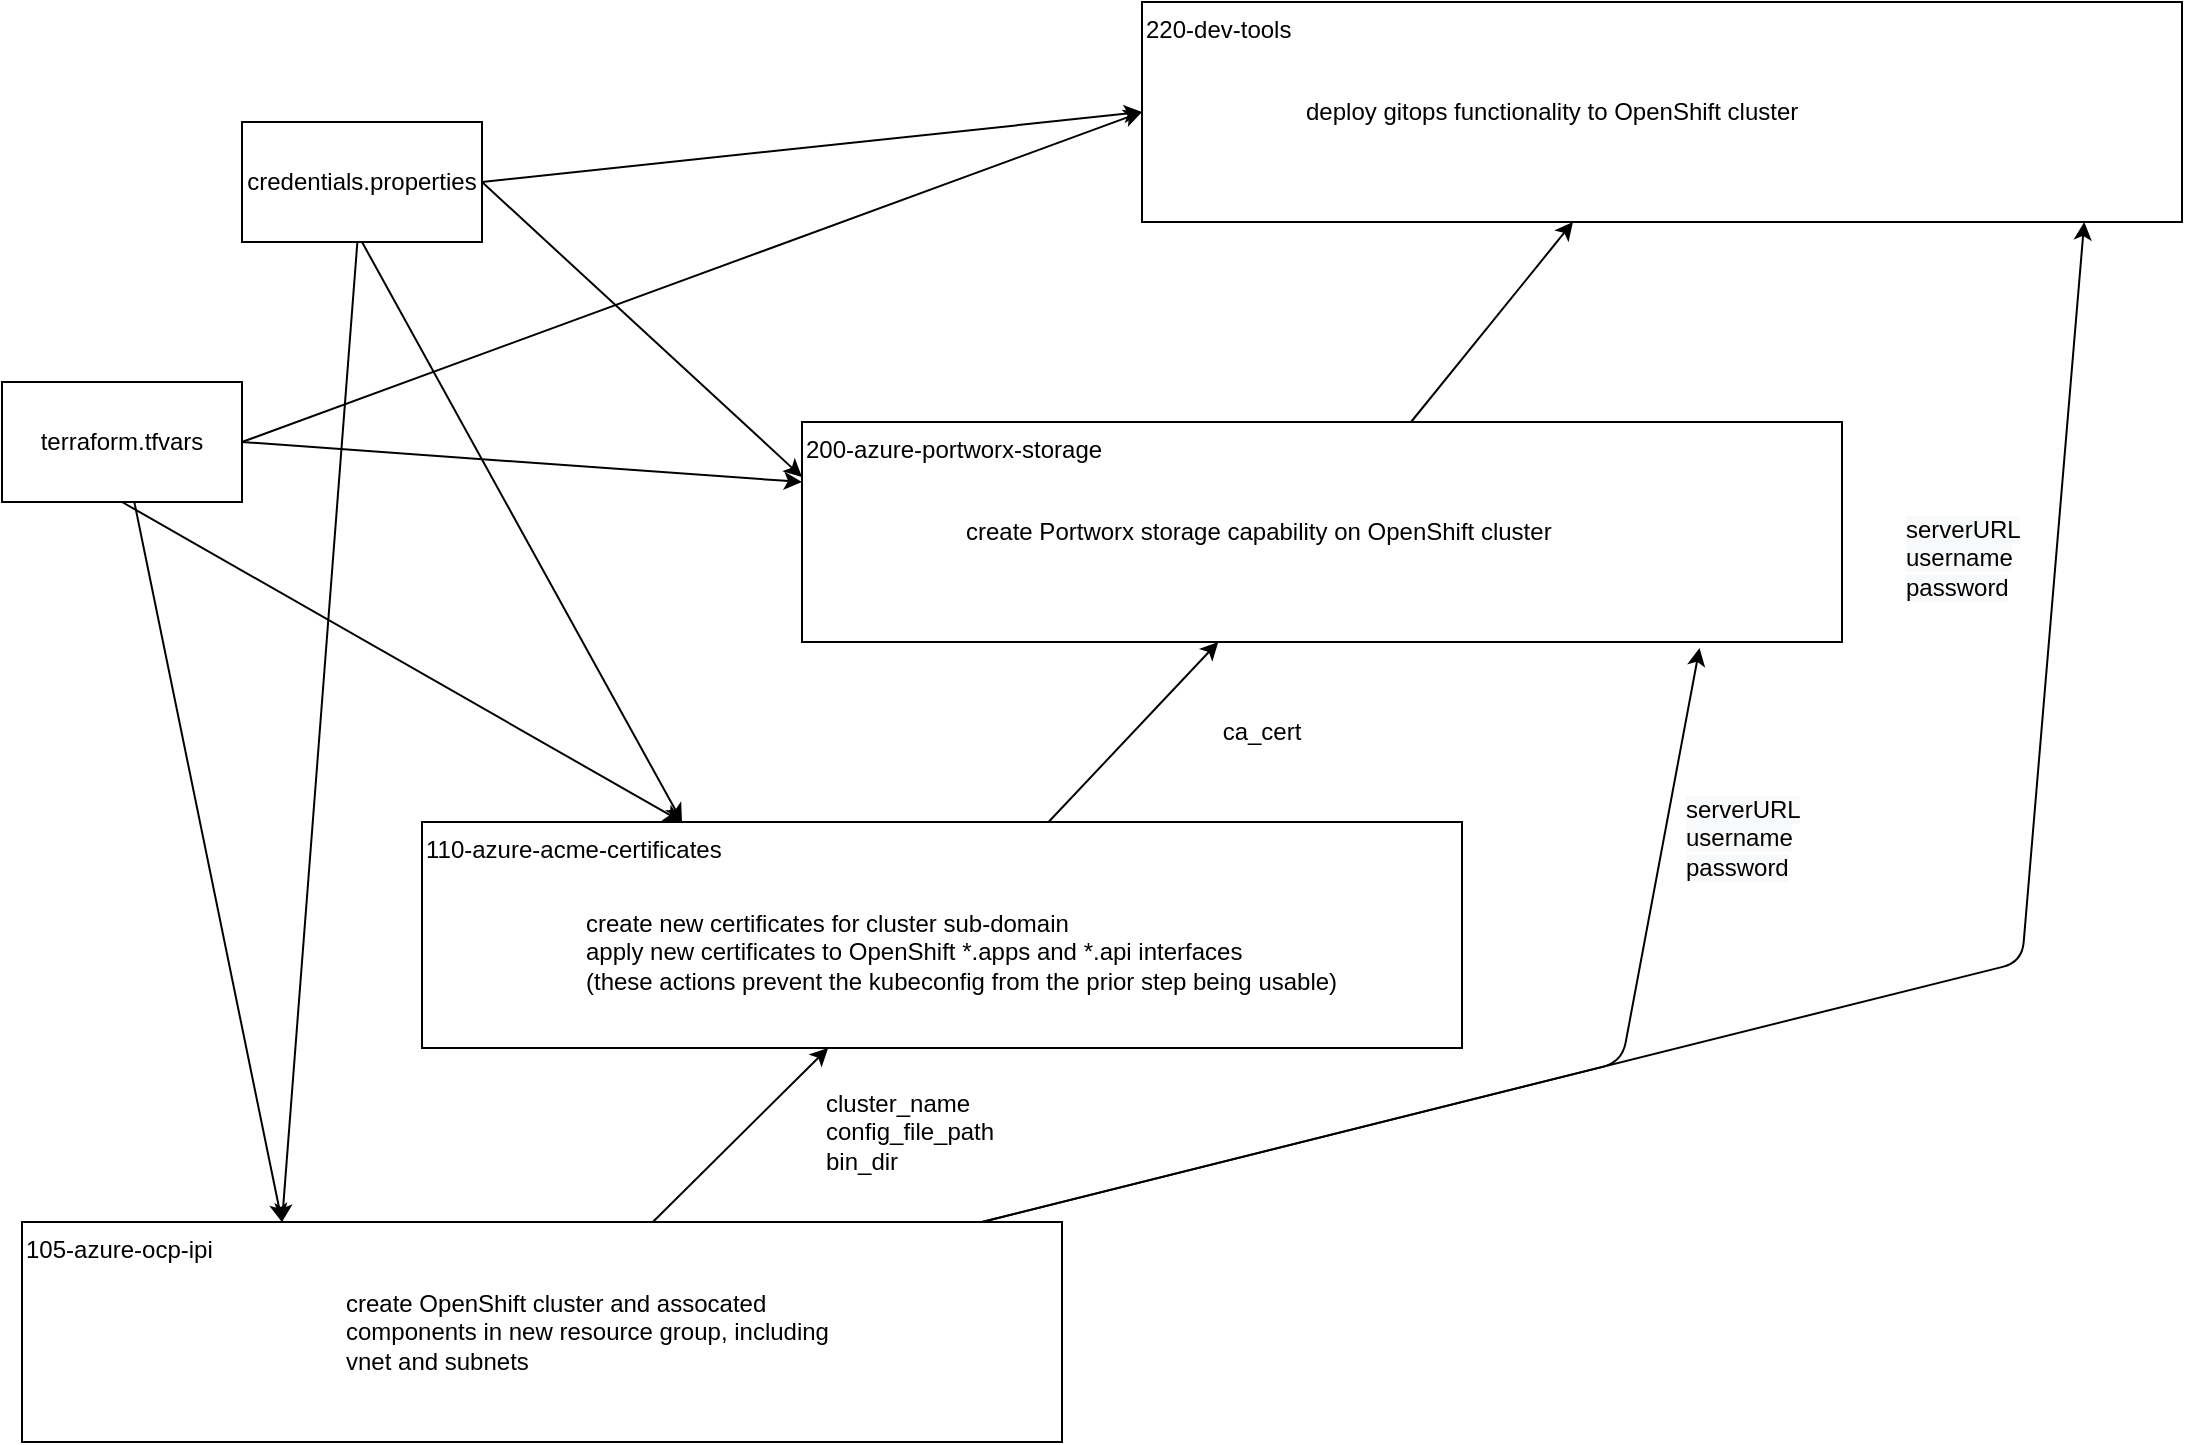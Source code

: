 <mxfile>
    <diagram id="fCZR_ed-7Fy7Wy2zUNL4" name="QS-BOM-All">
        <mxGraphModel dx="1738" dy="1167" grid="1" gridSize="10" guides="1" tooltips="1" connect="1" arrows="1" fold="1" page="1" pageScale="1" pageWidth="1169" pageHeight="827" math="0" shadow="0">
            <root>
                <mxCell id="0"/>
                <mxCell id="1" parent="0"/>
                <mxCell id="3" value="105-azure-ocp-ipi" style="rounded=0;whiteSpace=wrap;html=1;align=left;verticalAlign=top;" parent="1" vertex="1">
                    <mxGeometry x="50" y="690" width="520" height="110" as="geometry"/>
                </mxCell>
                <mxCell id="4" value="110-azure-acme-certificates" style="rounded=0;whiteSpace=wrap;html=1;align=left;verticalAlign=top;" parent="1" vertex="1">
                    <mxGeometry x="250" y="490" width="520" height="113" as="geometry"/>
                </mxCell>
                <mxCell id="5" value="200-azure-portworx-storage" style="rounded=0;whiteSpace=wrap;html=1;align=left;verticalAlign=top;" parent="1" vertex="1">
                    <mxGeometry x="440" y="290" width="520" height="110" as="geometry"/>
                </mxCell>
                <mxCell id="10" value="220-dev-tools" style="rounded=0;whiteSpace=wrap;html=1;align=left;verticalAlign=top;" parent="1" vertex="1">
                    <mxGeometry x="610" y="80" width="520" height="110" as="geometry"/>
                </mxCell>
                <mxCell id="11" value="" style="endArrow=classic;html=1;" parent="1" source="3" target="4" edge="1">
                    <mxGeometry width="50" height="50" relative="1" as="geometry">
                        <mxPoint x="560" y="450" as="sourcePoint"/>
                        <mxPoint x="610" y="400" as="targetPoint"/>
                    </mxGeometry>
                </mxCell>
                <mxCell id="12" value="" style="endArrow=classic;html=1;" parent="1" source="4" target="5" edge="1">
                    <mxGeometry width="50" height="50" relative="1" as="geometry">
                        <mxPoint x="640" y="700" as="sourcePoint"/>
                        <mxPoint x="640" y="605" as="targetPoint"/>
                    </mxGeometry>
                </mxCell>
                <mxCell id="13" value="" style="endArrow=classic;html=1;" parent="1" source="5" target="10" edge="1">
                    <mxGeometry width="50" height="50" relative="1" as="geometry">
                        <mxPoint x="640" y="492" as="sourcePoint"/>
                        <mxPoint x="640" y="397" as="targetPoint"/>
                    </mxGeometry>
                </mxCell>
                <mxCell id="H8zZZvVryHkCsWRcSaYT-15" value="ca_cert" style="text;html=1;strokeColor=none;fillColor=none;align=center;verticalAlign=middle;whiteSpace=wrap;rounded=0;" parent="1" vertex="1">
                    <mxGeometry x="640" y="430" width="60" height="30" as="geometry"/>
                </mxCell>
                <mxCell id="H8zZZvVryHkCsWRcSaYT-17" value="cluster_name&lt;br&gt;config_file_path&lt;br&gt;bin_dir" style="text;html=1;strokeColor=none;fillColor=none;align=left;verticalAlign=middle;whiteSpace=wrap;rounded=0;" parent="1" vertex="1">
                    <mxGeometry x="450" y="630" width="60" height="30" as="geometry"/>
                </mxCell>
                <mxCell id="H8zZZvVryHkCsWRcSaYT-22" value="" style="endArrow=classic;html=1;entryX=0.863;entryY=1.027;entryDx=0;entryDy=0;entryPerimeter=0;" parent="1" source="3" target="5" edge="1">
                    <mxGeometry width="50" height="50" relative="1" as="geometry">
                        <mxPoint x="560" y="420" as="sourcePoint"/>
                        <mxPoint x="610" y="370" as="targetPoint"/>
                        <Array as="points">
                            <mxPoint x="850" y="610"/>
                        </Array>
                    </mxGeometry>
                </mxCell>
                <mxCell id="H8zZZvVryHkCsWRcSaYT-23" value="&lt;span style=&quot;color: rgb(0 , 0 , 0) ; font-family: &amp;#34;helvetica&amp;#34; ; font-size: 12px ; font-style: normal ; font-weight: 400 ; letter-spacing: normal ; text-align: center ; text-indent: 0px ; text-transform: none ; word-spacing: 0px ; background-color: rgb(248 , 249 , 250) ; display: inline ; float: none&quot;&gt;serverURL&lt;/span&gt;&lt;br style=&quot;color: rgb(0 , 0 , 0) ; font-family: &amp;#34;helvetica&amp;#34; ; font-size: 12px ; font-style: normal ; font-weight: 400 ; letter-spacing: normal ; text-align: center ; text-indent: 0px ; text-transform: none ; word-spacing: 0px ; background-color: rgb(248 , 249 , 250)&quot;&gt;&lt;span style=&quot;color: rgb(0 , 0 , 0) ; font-family: &amp;#34;helvetica&amp;#34; ; font-size: 12px ; font-style: normal ; font-weight: 400 ; letter-spacing: normal ; text-align: center ; text-indent: 0px ; text-transform: none ; word-spacing: 0px ; background-color: rgb(248 , 249 , 250) ; display: inline ; float: none&quot;&gt;username&lt;/span&gt;&lt;br style=&quot;color: rgb(0 , 0 , 0) ; font-family: &amp;#34;helvetica&amp;#34; ; font-size: 12px ; font-style: normal ; font-weight: 400 ; letter-spacing: normal ; text-align: center ; text-indent: 0px ; text-transform: none ; word-spacing: 0px ; background-color: rgb(248 , 249 , 250)&quot;&gt;&lt;span style=&quot;color: rgb(0 , 0 , 0) ; font-family: &amp;#34;helvetica&amp;#34; ; font-size: 12px ; font-style: normal ; font-weight: 400 ; letter-spacing: normal ; text-align: center ; text-indent: 0px ; text-transform: none ; word-spacing: 0px ; background-color: rgb(248 , 249 , 250) ; display: inline ; float: none&quot;&gt;password&lt;/span&gt;" style="text;whiteSpace=wrap;html=1;" parent="1" vertex="1">
                    <mxGeometry x="880" y="470" width="80" height="70" as="geometry"/>
                </mxCell>
                <mxCell id="49OSBvR_siEskDtd69Qd-15" value="create OpenShift cluster and assocated components in new resource group, including vnet and subnets" style="text;html=1;strokeColor=none;fillColor=none;align=left;verticalAlign=middle;whiteSpace=wrap;rounded=0;" parent="1" vertex="1">
                    <mxGeometry x="210" y="730" width="260" height="30" as="geometry"/>
                </mxCell>
                <mxCell id="49OSBvR_siEskDtd69Qd-16" value="create new certificates for cluster sub-domain&lt;br&gt;apply new certificates to OpenShift *.apps and *.api interfaces&lt;br&gt;(these actions prevent the kubeconfig from the prior step being usable)" style="text;html=1;strokeColor=none;fillColor=none;align=left;verticalAlign=middle;whiteSpace=wrap;rounded=0;" parent="1" vertex="1">
                    <mxGeometry x="330" y="540" width="390" height="30" as="geometry"/>
                </mxCell>
                <mxCell id="49OSBvR_siEskDtd69Qd-17" value="create Portworx storage capability on OpenShift cluster" style="text;html=1;strokeColor=none;fillColor=none;align=left;verticalAlign=middle;whiteSpace=wrap;rounded=0;" parent="1" vertex="1">
                    <mxGeometry x="520" y="330" width="390" height="30" as="geometry"/>
                </mxCell>
                <mxCell id="49OSBvR_siEskDtd69Qd-18" value="deploy gitops functionality to OpenShift cluster" style="text;html=1;strokeColor=none;fillColor=none;align=left;verticalAlign=middle;whiteSpace=wrap;rounded=0;" parent="1" vertex="1">
                    <mxGeometry x="690" y="120" width="390" height="30" as="geometry"/>
                </mxCell>
                <mxCell id="49OSBvR_siEskDtd69Qd-24" style="edgeStyle=none;html=1;entryX=0.25;entryY=0;entryDx=0;entryDy=0;" parent="1" source="49OSBvR_siEskDtd69Qd-19" target="3" edge="1">
                    <mxGeometry relative="1" as="geometry"/>
                </mxCell>
                <mxCell id="49OSBvR_siEskDtd69Qd-34" style="edgeStyle=none;html=1;exitX=1;exitY=0.5;exitDx=0;exitDy=0;" parent="1" source="49OSBvR_siEskDtd69Qd-19" edge="1">
                    <mxGeometry relative="1" as="geometry">
                        <mxPoint x="440" y="320" as="targetPoint"/>
                    </mxGeometry>
                </mxCell>
                <mxCell id="49OSBvR_siEskDtd69Qd-36" style="edgeStyle=none;html=1;exitX=1;exitY=0.5;exitDx=0;exitDy=0;entryX=0;entryY=0.5;entryDx=0;entryDy=0;" parent="1" source="49OSBvR_siEskDtd69Qd-19" target="10" edge="1">
                    <mxGeometry relative="1" as="geometry">
                        <mxPoint x="610" y="140" as="targetPoint"/>
                    </mxGeometry>
                </mxCell>
                <mxCell id="49OSBvR_siEskDtd69Qd-19" value="terraform.tfvars" style="rounded=0;whiteSpace=wrap;html=1;" parent="1" vertex="1">
                    <mxGeometry x="40" y="270" width="120" height="60" as="geometry"/>
                </mxCell>
                <mxCell id="49OSBvR_siEskDtd69Qd-32" style="edgeStyle=none;html=1;exitX=0.5;exitY=1;exitDx=0;exitDy=0;entryX=0.25;entryY=0;entryDx=0;entryDy=0;" parent="1" source="49OSBvR_siEskDtd69Qd-20" target="4" edge="1">
                    <mxGeometry relative="1" as="geometry"/>
                </mxCell>
                <mxCell id="49OSBvR_siEskDtd69Qd-33" style="edgeStyle=none;html=1;exitX=1;exitY=0.5;exitDx=0;exitDy=0;entryX=0;entryY=0.25;entryDx=0;entryDy=0;" parent="1" source="49OSBvR_siEskDtd69Qd-20" target="5" edge="1">
                    <mxGeometry relative="1" as="geometry"/>
                </mxCell>
                <mxCell id="49OSBvR_siEskDtd69Qd-35" style="edgeStyle=none;html=1;exitX=1;exitY=0.5;exitDx=0;exitDy=0;entryX=0;entryY=0.5;entryDx=0;entryDy=0;" parent="1" source="49OSBvR_siEskDtd69Qd-20" target="10" edge="1">
                    <mxGeometry relative="1" as="geometry"/>
                </mxCell>
                <mxCell id="49OSBvR_siEskDtd69Qd-20" value="credentials.properties" style="rounded=0;whiteSpace=wrap;html=1;" parent="1" vertex="1">
                    <mxGeometry x="160" y="140" width="120" height="60" as="geometry"/>
                </mxCell>
                <mxCell id="49OSBvR_siEskDtd69Qd-21" value="" style="endArrow=classic;html=1;entryX=0.25;entryY=0;entryDx=0;entryDy=0;" parent="1" source="49OSBvR_siEskDtd69Qd-20" target="3" edge="1">
                    <mxGeometry width="50" height="50" relative="1" as="geometry">
                        <mxPoint x="690" y="733.488" as="sourcePoint"/>
                        <mxPoint x="580" y="739.884" as="targetPoint"/>
                    </mxGeometry>
                </mxCell>
                <mxCell id="49OSBvR_siEskDtd69Qd-31" style="edgeStyle=none;html=1;entryX=0.25;entryY=0;entryDx=0;entryDy=0;exitX=0.5;exitY=1;exitDx=0;exitDy=0;" parent="1" source="49OSBvR_siEskDtd69Qd-19" target="4" edge="1">
                    <mxGeometry relative="1" as="geometry">
                        <mxPoint x="110.234" y="340" as="sourcePoint"/>
                        <mxPoint x="113.04" y="699.01" as="targetPoint"/>
                    </mxGeometry>
                </mxCell>
                <mxCell id="VtcZhtB1UzBMHeWn7FwZ-13" value="" style="endArrow=classic;html=1;entryX=0.906;entryY=1;entryDx=0;entryDy=0;entryPerimeter=0;" parent="1" target="10" edge="1">
                    <mxGeometry width="50" height="50" relative="1" as="geometry">
                        <mxPoint x="530" y="690" as="sourcePoint"/>
                        <mxPoint x="898.76" y="412.97" as="targetPoint"/>
                        <Array as="points">
                            <mxPoint x="1050" y="560"/>
                        </Array>
                    </mxGeometry>
                </mxCell>
                <mxCell id="VtcZhtB1UzBMHeWn7FwZ-14" value="&lt;span style=&quot;color: rgb(0 , 0 , 0) ; font-family: &amp;#34;helvetica&amp;#34; ; font-size: 12px ; font-style: normal ; font-weight: 400 ; letter-spacing: normal ; text-align: center ; text-indent: 0px ; text-transform: none ; word-spacing: 0px ; background-color: rgb(248 , 249 , 250) ; display: inline ; float: none&quot;&gt;serverURL&lt;/span&gt;&lt;br style=&quot;color: rgb(0 , 0 , 0) ; font-family: &amp;#34;helvetica&amp;#34; ; font-size: 12px ; font-style: normal ; font-weight: 400 ; letter-spacing: normal ; text-align: center ; text-indent: 0px ; text-transform: none ; word-spacing: 0px ; background-color: rgb(248 , 249 , 250)&quot;&gt;&lt;span style=&quot;color: rgb(0 , 0 , 0) ; font-family: &amp;#34;helvetica&amp;#34; ; font-size: 12px ; font-style: normal ; font-weight: 400 ; letter-spacing: normal ; text-align: center ; text-indent: 0px ; text-transform: none ; word-spacing: 0px ; background-color: rgb(248 , 249 , 250) ; display: inline ; float: none&quot;&gt;username&lt;/span&gt;&lt;br style=&quot;color: rgb(0 , 0 , 0) ; font-family: &amp;#34;helvetica&amp;#34; ; font-size: 12px ; font-style: normal ; font-weight: 400 ; letter-spacing: normal ; text-align: center ; text-indent: 0px ; text-transform: none ; word-spacing: 0px ; background-color: rgb(248 , 249 , 250)&quot;&gt;&lt;span style=&quot;color: rgb(0 , 0 , 0) ; font-family: &amp;#34;helvetica&amp;#34; ; font-size: 12px ; font-style: normal ; font-weight: 400 ; letter-spacing: normal ; text-align: center ; text-indent: 0px ; text-transform: none ; word-spacing: 0px ; background-color: rgb(248 , 249 , 250) ; display: inline ; float: none&quot;&gt;password&lt;/span&gt;" style="text;whiteSpace=wrap;html=1;" parent="1" vertex="1">
                    <mxGeometry x="990" y="330" width="80" height="70" as="geometry"/>
                </mxCell>
            </root>
        </mxGraphModel>
    </diagram>
    <diagram id="MpxuebTfN836R4zd65pQ" name="105-Azure-OCP-IPI">
        <mxGraphModel dx="1738" dy="1167" grid="1" gridSize="10" guides="1" tooltips="1" connect="1" arrows="1" fold="1" page="1" pageScale="1" pageWidth="1169" pageHeight="827" math="0" shadow="0">
            <root>
                <mxCell id="xfaJxoPt58XrDrQnIo-e-0"/>
                <mxCell id="xfaJxoPt58XrDrQnIo-e-1" parent="xfaJxoPt58XrDrQnIo-e-0"/>
                <mxCell id="p6IxjOn49F7TUGeer4ys-0" value="BOM: 105-azure-ocp-ipi" style="rounded=0;whiteSpace=wrap;html=1;fontSize=12;verticalAlign=top;fontStyle=1" vertex="1" parent="xfaJxoPt58XrDrQnIo-e-1">
                    <mxGeometry x="300" y="210" width="460" height="310" as="geometry"/>
                </mxCell>
                <mxCell id="xfaJxoPt58XrDrQnIo-e-2" value="module: terraform-azure-ocp-ipi" style="rounded=0;whiteSpace=wrap;html=1;fontSize=12;verticalAlign=top;fontStyle=1" vertex="1" parent="xfaJxoPt58XrDrQnIo-e-1">
                    <mxGeometry x="330" y="260" width="400" height="210" as="geometry"/>
                </mxCell>
                <mxCell id="xfaJxoPt58XrDrQnIo-e-3" value="module: terraform-util-clis" style="rounded=0;whiteSpace=wrap;html=1;fontSize=12;fontStyle=1;verticalAlign=top;" vertex="1" parent="xfaJxoPt58XrDrQnIo-e-1">
                    <mxGeometry x="360" y="360" width="360" height="90" as="geometry"/>
                </mxCell>
                <mxCell id="xfaJxoPt58XrDrQnIo-e-4" value="Create base vnet and OpenShift IPI cluster on Azure" style="text;html=1;strokeColor=none;fillColor=none;align=center;verticalAlign=middle;whiteSpace=wrap;rounded=0;fontSize=12;" vertex="1" parent="xfaJxoPt58XrDrQnIo-e-1">
                    <mxGeometry x="445" y="300" width="170" height="30" as="geometry"/>
                </mxCell>
                <mxCell id="xfaJxoPt58XrDrQnIo-e-5" value="&lt;h1&gt;Inputs&lt;/h1&gt;&lt;div&gt;- base_domain_name&lt;/div&gt;&lt;div&gt;- cluster_name&lt;/div&gt;&lt;div&gt;- azure credentials&lt;/div&gt;&lt;div&gt;- optional cluster config details&lt;/div&gt;" style="text;html=1;strokeColor=none;fillColor=none;spacing=5;spacingTop=-20;whiteSpace=wrap;overflow=hidden;rounded=0;fontSize=12;" vertex="1" parent="xfaJxoPt58XrDrQnIo-e-1">
                    <mxGeometry x="60" y="305" width="190" height="120" as="geometry"/>
                </mxCell>
                <mxCell id="xfaJxoPt58XrDrQnIo-e-6" value="&lt;h1&gt;Outputs&lt;/h1&gt;&lt;div&gt;- cluster configuration&lt;/div&gt;&lt;div&gt;- cluster credentials&lt;/div&gt;&lt;div&gt;- bin directory&lt;/div&gt;" style="text;html=1;strokeColor=none;fillColor=none;spacing=5;spacingTop=-20;whiteSpace=wrap;overflow=hidden;rounded=0;fontSize=12;" vertex="1" parent="xfaJxoPt58XrDrQnIo-e-1">
                    <mxGeometry x="819" y="305" width="190" height="120" as="geometry"/>
                </mxCell>
                <mxCell id="xfaJxoPt58XrDrQnIo-e-7" value="" style="endArrow=classic;html=1;fontSize=12;exitX=1;exitY=0.5;exitDx=0;exitDy=0;entryX=0;entryY=0.5;entryDx=0;entryDy=0;" edge="1" parent="xfaJxoPt58XrDrQnIo-e-1" source="xfaJxoPt58XrDrQnIo-e-5" target="p6IxjOn49F7TUGeer4ys-0">
                    <mxGeometry width="50" height="50" relative="1" as="geometry">
                        <mxPoint x="560" y="580" as="sourcePoint"/>
                        <mxPoint x="280" y="365" as="targetPoint"/>
                    </mxGeometry>
                </mxCell>
                <mxCell id="xfaJxoPt58XrDrQnIo-e-8" value="" style="endArrow=classic;html=1;fontSize=12;exitX=1;exitY=0.5;exitDx=0;exitDy=0;" edge="1" parent="xfaJxoPt58XrDrQnIo-e-1" source="p6IxjOn49F7TUGeer4ys-0" target="xfaJxoPt58XrDrQnIo-e-6">
                    <mxGeometry width="50" height="50" relative="1" as="geometry">
                        <mxPoint x="770" y="365" as="sourcePoint"/>
                        <mxPoint x="340" y="350" as="targetPoint"/>
                    </mxGeometry>
                </mxCell>
                <mxCell id="xfaJxoPt58XrDrQnIo-e-10" value="Download required CLI tools" style="text;html=1;strokeColor=none;fillColor=none;align=center;verticalAlign=middle;whiteSpace=wrap;rounded=0;fontSize=12;" vertex="1" parent="xfaJxoPt58XrDrQnIo-e-1">
                    <mxGeometry x="455" y="400" width="170" height="30" as="geometry"/>
                </mxCell>
            </root>
        </mxGraphModel>
    </diagram>
    <diagram name="110-Acme-Certs" id="bOuym1EcFnT_imfPOmMX">
        <mxGraphModel dx="1738" dy="1167" grid="1" gridSize="10" guides="1" tooltips="1" connect="1" arrows="1" fold="1" page="1" pageScale="1" pageWidth="1169" pageHeight="827" math="0" shadow="0">
            <root>
                <mxCell id="vfCqeDIEIs_EoQPXTqG--0"/>
                <mxCell id="vfCqeDIEIs_EoQPXTqG--1" parent="vfCqeDIEIs_EoQPXTqG--0"/>
                <mxCell id="ZjRucfQ3u2SSeJqVY0Vw-0" value="BOM: 105-azure-ocp-ipi" style="rounded=0;whiteSpace=wrap;html=1;fontSize=12;verticalAlign=top;fontStyle=1" vertex="1" parent="vfCqeDIEIs_EoQPXTqG--1">
                    <mxGeometry x="242" y="60" width="620" height="610" as="geometry"/>
                </mxCell>
                <mxCell id="V8tfIQfruPG14Bnq6fUC-5" style="edgeStyle=none;html=1;exitX=0.5;exitY=1;exitDx=0;exitDy=0;entryX=0.5;entryY=0;entryDx=0;entryDy=0;fontSize=12;" edge="1" parent="vfCqeDIEIs_EoQPXTqG--1" source="tRp2hK7JlJQOfSnoqSnz-0" target="V8tfIQfruPG14Bnq6fUC-2">
                    <mxGeometry relative="1" as="geometry"/>
                </mxCell>
                <mxCell id="tRp2hK7JlJQOfSnoqSnz-0" value="module: terraform-acme-certificate&lt;br&gt;name: api-certificates" style="rounded=0;whiteSpace=wrap;html=1;fontSize=12;verticalAlign=top;fontStyle=1" vertex="1" parent="vfCqeDIEIs_EoQPXTqG--1">
                    <mxGeometry x="282" y="120" width="400" height="110" as="geometry"/>
                </mxCell>
                <mxCell id="tRp2hK7JlJQOfSnoqSnz-2" value="Create *.api Certificate Bundle" style="text;html=1;strokeColor=none;fillColor=none;align=center;verticalAlign=middle;whiteSpace=wrap;rounded=0;fontSize=12;" vertex="1" parent="vfCqeDIEIs_EoQPXTqG--1">
                    <mxGeometry x="397" y="160" width="170" height="30" as="geometry"/>
                </mxCell>
                <mxCell id="tRp2hK7JlJQOfSnoqSnz-3" value="&lt;h1&gt;Inputs&lt;/h1&gt;&lt;div&gt;&lt;span&gt;- azure credentials&lt;/span&gt;&lt;br&gt;&lt;/div&gt;&lt;div&gt;- cluster kubeconfig&lt;/div&gt;" style="text;html=1;strokeColor=none;fillColor=none;spacing=5;spacingTop=-20;whiteSpace=wrap;overflow=hidden;rounded=0;fontSize=12;" vertex="1" parent="vfCqeDIEIs_EoQPXTqG--1">
                    <mxGeometry x="20" y="305" width="190" height="120" as="geometry"/>
                </mxCell>
                <mxCell id="tRp2hK7JlJQOfSnoqSnz-4" value="&lt;h1&gt;Outputs&lt;/h1&gt;&lt;div&gt;- cluster certificate authority&lt;/div&gt;" style="text;html=1;strokeColor=none;fillColor=none;spacing=5;spacingTop=-20;whiteSpace=wrap;overflow=hidden;rounded=0;fontSize=12;" vertex="1" parent="vfCqeDIEIs_EoQPXTqG--1">
                    <mxGeometry x="920" y="305" width="190" height="120" as="geometry"/>
                </mxCell>
                <mxCell id="tRp2hK7JlJQOfSnoqSnz-5" value="" style="endArrow=classic;html=1;fontSize=12;entryX=0;entryY=0.5;entryDx=0;entryDy=0;" edge="1" parent="vfCqeDIEIs_EoQPXTqG--1" source="tRp2hK7JlJQOfSnoqSnz-3" target="ZjRucfQ3u2SSeJqVY0Vw-0">
                    <mxGeometry width="50" height="50" relative="1" as="geometry">
                        <mxPoint x="222" y="365" as="sourcePoint"/>
                        <mxPoint x="652" y="650" as="targetPoint"/>
                    </mxGeometry>
                </mxCell>
                <mxCell id="tRp2hK7JlJQOfSnoqSnz-6" value="" style="endArrow=classic;html=1;fontSize=12;exitX=1;exitY=0.5;exitDx=0;exitDy=0;" edge="1" parent="vfCqeDIEIs_EoQPXTqG--1" source="ZjRucfQ3u2SSeJqVY0Vw-0">
                    <mxGeometry width="50" height="50" relative="1" as="geometry">
                        <mxPoint x="302" y="470" as="sourcePoint"/>
                        <mxPoint x="920" y="365" as="targetPoint"/>
                    </mxGeometry>
                </mxCell>
                <mxCell id="V8tfIQfruPG14Bnq6fUC-4" style="edgeStyle=none;html=1;exitX=0.5;exitY=0;exitDx=0;exitDy=0;fontSize=12;entryX=0.5;entryY=1;entryDx=0;entryDy=0;" edge="1" parent="vfCqeDIEIs_EoQPXTqG--1" source="V8tfIQfruPG14Bnq6fUC-1" target="V8tfIQfruPG14Bnq6fUC-2">
                    <mxGeometry relative="1" as="geometry"/>
                </mxCell>
                <mxCell id="V8tfIQfruPG14Bnq6fUC-1" value="module: terraform-acme-certificate&lt;br&gt;name: apps-certificates" style="rounded=0;whiteSpace=wrap;html=1;fontSize=12;verticalAlign=top;fontStyle=1" vertex="1" parent="vfCqeDIEIs_EoQPXTqG--1">
                    <mxGeometry x="282" y="530" width="400" height="110" as="geometry"/>
                </mxCell>
                <mxCell id="V8tfIQfruPG14Bnq6fUC-0" value="Create *.apps certificate bundle" style="text;html=1;strokeColor=none;fillColor=none;align=center;verticalAlign=middle;whiteSpace=wrap;rounded=0;fontSize=12;" vertex="1" parent="vfCqeDIEIs_EoQPXTqG--1">
                    <mxGeometry x="397" y="570" width="170" height="30" as="geometry"/>
                </mxCell>
                <mxCell id="V8tfIQfruPG14Bnq6fUC-2" value="module: terraform-acme-certificate" style="rounded=0;whiteSpace=wrap;html=1;fontSize=12;verticalAlign=top;fontStyle=1" vertex="1" parent="vfCqeDIEIs_EoQPXTqG--1">
                    <mxGeometry x="422" y="330" width="400" height="110" as="geometry"/>
                </mxCell>
                <mxCell id="V8tfIQfruPG14Bnq6fUC-3" value="Update cluster ingress certificates" style="text;html=1;strokeColor=none;fillColor=none;align=center;verticalAlign=middle;whiteSpace=wrap;rounded=0;fontSize=12;" vertex="1" parent="vfCqeDIEIs_EoQPXTqG--1">
                    <mxGeometry x="537" y="370" width="170" height="30" as="geometry"/>
                </mxCell>
            </root>
        </mxGraphModel>
    </diagram>
    <diagram id="ILsvKlNQLI8yBVeGTf5c" name="105-Std">
        <mxGraphModel dx="1738" dy="1167" grid="1" gridSize="10" guides="1" tooltips="1" connect="1" arrows="1" fold="1" page="1" pageScale="1" pageWidth="1169" pageHeight="827" math="0" shadow="0">
            <root>
                <mxCell id="UovIwHmTQce2pa_1rsmX-0"/>
                <mxCell id="UovIwHmTQce2pa_1rsmX-1" style="locked=1;" parent="UovIwHmTQce2pa_1rsmX-0"/>
                <mxCell id="16_-MGx1QcY5UHCuAWjy-0" value="BOM: 105-azure-ocp-ipi" style="rounded=0;whiteSpace=wrap;html=1;fontSize=12;verticalAlign=top;fontStyle=1" vertex="1" parent="UovIwHmTQce2pa_1rsmX-1">
                    <mxGeometry x="240" y="60" width="700" height="710" as="geometry"/>
                </mxCell>
                <mxCell id="16_-MGx1QcY5UHCuAWjy-4" value="&lt;h1&gt;Inputs&lt;/h1&gt;&lt;div&gt;- base_domain_name&lt;/div&gt;&lt;div&gt;- cluster_name&lt;/div&gt;&lt;div&gt;- azure credentials&lt;/div&gt;&lt;div&gt;- optional cluster config details&lt;/div&gt;" style="text;html=1;strokeColor=none;fillColor=none;spacing=5;spacingTop=-20;whiteSpace=wrap;overflow=hidden;rounded=0;fontSize=12;" vertex="1" parent="UovIwHmTQce2pa_1rsmX-1">
                    <mxGeometry x="20" y="355" width="190" height="120" as="geometry"/>
                </mxCell>
                <mxCell id="16_-MGx1QcY5UHCuAWjy-5" value="&lt;h1&gt;Outputs&lt;/h1&gt;&lt;div&gt;- cluster configuration&lt;/div&gt;&lt;div&gt;- cluster credentials&lt;/div&gt;&lt;div&gt;- bin directory&lt;/div&gt;" style="text;html=1;strokeColor=none;fillColor=none;spacing=5;spacingTop=-20;whiteSpace=wrap;overflow=hidden;rounded=0;fontSize=12;" vertex="1" parent="UovIwHmTQce2pa_1rsmX-1">
                    <mxGeometry x="970" y="354" width="190" height="120" as="geometry"/>
                </mxCell>
                <mxCell id="16_-MGx1QcY5UHCuAWjy-6" value="" style="endArrow=classic;html=1;fontSize=12;exitX=1;exitY=0.5;exitDx=0;exitDy=0;entryX=0;entryY=0.5;entryDx=0;entryDy=0;" edge="1" parent="UovIwHmTQce2pa_1rsmX-1" source="16_-MGx1QcY5UHCuAWjy-4" target="16_-MGx1QcY5UHCuAWjy-0">
                    <mxGeometry width="50" height="50" relative="1" as="geometry">
                        <mxPoint x="560" y="580" as="sourcePoint"/>
                        <mxPoint x="280" y="365" as="targetPoint"/>
                    </mxGeometry>
                </mxCell>
                <mxCell id="16_-MGx1QcY5UHCuAWjy-7" value="" style="endArrow=classic;html=1;fontSize=12;exitX=1;exitY=0.5;exitDx=0;exitDy=0;" edge="1" parent="UovIwHmTQce2pa_1rsmX-1" source="16_-MGx1QcY5UHCuAWjy-0" target="16_-MGx1QcY5UHCuAWjy-5">
                    <mxGeometry width="50" height="50" relative="1" as="geometry">
                        <mxPoint x="770" y="365" as="sourcePoint"/>
                        <mxPoint x="340" y="350" as="targetPoint"/>
                    </mxGeometry>
                </mxCell>
                <mxCell id="16_-MGx1QcY5UHCuAWjy-9" value="Untitled Layer" parent="UovIwHmTQce2pa_1rsmX-0"/>
                <mxCell id="a6y_KRSekCBl7qRPwo_z-1" style="edgeStyle=orthogonalEdgeStyle;rounded=0;html=1;exitX=0.5;exitY=0;exitDx=0;exitDy=0;fontSize=12;" edge="1" parent="16_-MGx1QcY5UHCuAWjy-9" source="a6y_KRSekCBl7qRPwo_z-0" target="16_-MGx1QcY5UHCuAWjy-10">
                    <mxGeometry relative="1" as="geometry"/>
                </mxCell>
                <mxCell id="a6y_KRSekCBl7qRPwo_z-0" value="" style="rounded=0;whiteSpace=wrap;html=1;fontSize=12;" vertex="1" parent="16_-MGx1QcY5UHCuAWjy-9">
                    <mxGeometry x="280" y="384" width="640" height="336" as="geometry"/>
                </mxCell>
                <mxCell id="16_-MGx1QcY5UHCuAWjy-16" value="" style="group" vertex="1" connectable="0" parent="16_-MGx1QcY5UHCuAWjy-9">
                    <mxGeometry x="445" y="170" width="310" height="140" as="geometry"/>
                </mxCell>
                <mxCell id="16_-MGx1QcY5UHCuAWjy-10" value="module: terraform-azure-ocp-ipi" style="rounded=0;whiteSpace=wrap;html=1;fontSize=12;verticalAlign=top;fontStyle=1" vertex="1" parent="16_-MGx1QcY5UHCuAWjy-16">
                    <mxGeometry width="310" height="140" as="geometry"/>
                </mxCell>
                <mxCell id="16_-MGx1QcY5UHCuAWjy-11" value="module: terraform-util-clis" style="rounded=0;whiteSpace=wrap;html=1;fontSize=12;fontStyle=1;verticalAlign=top;" vertex="1" parent="16_-MGx1QcY5UHCuAWjy-16">
                    <mxGeometry x="20" y="70" width="280" height="50" as="geometry"/>
                </mxCell>
                <mxCell id="16_-MGx1QcY5UHCuAWjy-12" value="Create OpenShift IPI cluster on Azure" style="text;html=1;strokeColor=none;fillColor=none;align=center;verticalAlign=middle;whiteSpace=wrap;rounded=0;fontSize=12;" vertex="1" parent="16_-MGx1QcY5UHCuAWjy-16">
                    <mxGeometry x="75" y="30" width="170" height="30" as="geometry"/>
                </mxCell>
                <mxCell id="16_-MGx1QcY5UHCuAWjy-13" value="Download required CLI tools" style="text;html=1;strokeColor=none;fillColor=none;align=center;verticalAlign=middle;whiteSpace=wrap;rounded=0;fontSize=12;" vertex="1" parent="16_-MGx1QcY5UHCuAWjy-16">
                    <mxGeometry x="75" y="90" width="170" height="30" as="geometry"/>
                </mxCell>
                <mxCell id="16_-MGx1QcY5UHCuAWjy-17" value="" style="group" vertex="1" connectable="0" parent="16_-MGx1QcY5UHCuAWjy-9">
                    <mxGeometry x="320" y="510" width="225" height="70" as="geometry"/>
                </mxCell>
                <mxCell id="16_-MGx1QcY5UHCuAWjy-14" value="module: terraform-azure-vnet" style="rounded=0;whiteSpace=wrap;html=1;fontSize=12;verticalAlign=top;fontStyle=1" vertex="1" parent="16_-MGx1QcY5UHCuAWjy-17">
                    <mxGeometry width="225" height="70" as="geometry"/>
                </mxCell>
                <mxCell id="16_-MGx1QcY5UHCuAWjy-15" value="Create vnet" style="text;html=1;strokeColor=none;fillColor=none;align=center;verticalAlign=middle;whiteSpace=wrap;rounded=0;fontSize=12;" vertex="1" parent="16_-MGx1QcY5UHCuAWjy-17">
                    <mxGeometry x="27.5" y="30" width="170" height="30" as="geometry"/>
                </mxCell>
                <mxCell id="16_-MGx1QcY5UHCuAWjy-18" value="" style="group" vertex="1" connectable="0" parent="16_-MGx1QcY5UHCuAWjy-9">
                    <mxGeometry x="320" y="410" width="225" height="70" as="geometry"/>
                </mxCell>
                <mxCell id="16_-MGx1QcY5UHCuAWjy-19" value="module: terraform-azure-ocp-ipi&lt;br&gt;alias: worker-subnet" style="rounded=0;whiteSpace=wrap;html=1;fontSize=12;verticalAlign=top;fontStyle=1" vertex="1" parent="16_-MGx1QcY5UHCuAWjy-18">
                    <mxGeometry width="225" height="70" as="geometry"/>
                </mxCell>
                <mxCell id="16_-MGx1QcY5UHCuAWjy-20" value="Create subnet" style="text;html=1;strokeColor=none;fillColor=none;align=center;verticalAlign=middle;whiteSpace=wrap;rounded=0;fontSize=12;" vertex="1" parent="16_-MGx1QcY5UHCuAWjy-18">
                    <mxGeometry x="27.5" y="30" width="170" height="30" as="geometry"/>
                </mxCell>
                <mxCell id="16_-MGx1QcY5UHCuAWjy-21" value="" style="group" vertex="1" connectable="0" parent="16_-MGx1QcY5UHCuAWjy-9">
                    <mxGeometry x="570" y="410" width="225" height="70" as="geometry"/>
                </mxCell>
                <mxCell id="16_-MGx1QcY5UHCuAWjy-22" value="module: terraform-azure-ocp-ipi&lt;br&gt;alias: master-subnet" style="rounded=0;whiteSpace=wrap;html=1;fontSize=12;verticalAlign=top;fontStyle=1" vertex="1" parent="16_-MGx1QcY5UHCuAWjy-21">
                    <mxGeometry width="225" height="70" as="geometry"/>
                </mxCell>
                <mxCell id="16_-MGx1QcY5UHCuAWjy-23" value="Create subnet" style="text;html=1;strokeColor=none;fillColor=none;align=center;verticalAlign=middle;whiteSpace=wrap;rounded=0;fontSize=12;" vertex="1" parent="16_-MGx1QcY5UHCuAWjy-21">
                    <mxGeometry x="27.5" y="30" width="170" height="30" as="geometry"/>
                </mxCell>
                <mxCell id="16_-MGx1QcY5UHCuAWjy-24" style="edgeStyle=orthogonalEdgeStyle;html=1;exitX=0.5;exitY=0;exitDx=0;exitDy=0;entryX=0.5;entryY=1;entryDx=0;entryDy=0;fontSize=12;rounded=0;" edge="1" parent="16_-MGx1QcY5UHCuAWjy-9" source="16_-MGx1QcY5UHCuAWjy-14" target="16_-MGx1QcY5UHCuAWjy-19">
                    <mxGeometry relative="1" as="geometry"/>
                </mxCell>
                <mxCell id="16_-MGx1QcY5UHCuAWjy-25" style="edgeStyle=orthogonalEdgeStyle;html=1;exitX=0.5;exitY=0;exitDx=0;exitDy=0;fontSize=12;rounded=0;entryX=0.5;entryY=1;entryDx=0;entryDy=0;" edge="1" parent="16_-MGx1QcY5UHCuAWjy-9" source="16_-MGx1QcY5UHCuAWjy-14" target="16_-MGx1QcY5UHCuAWjy-22">
                    <mxGeometry relative="1" as="geometry">
                        <mxPoint x="690" y="560" as="targetPoint"/>
                    </mxGeometry>
                </mxCell>
                <mxCell id="16_-MGx1QcY5UHCuAWjy-26" value="" style="group" vertex="1" connectable="0" parent="16_-MGx1QcY5UHCuAWjy-9">
                    <mxGeometry x="320" y="600" width="225" height="70" as="geometry"/>
                </mxCell>
                <mxCell id="16_-MGx1QcY5UHCuAWjy-27" value="module: terraform-azure-resource-group" style="rounded=0;whiteSpace=wrap;html=1;fontSize=12;verticalAlign=top;fontStyle=1" vertex="1" parent="16_-MGx1QcY5UHCuAWjy-26">
                    <mxGeometry width="225" height="70" as="geometry"/>
                </mxCell>
                <mxCell id="16_-MGx1QcY5UHCuAWjy-28" value="Create network resource group" style="text;html=1;strokeColor=none;fillColor=none;align=center;verticalAlign=middle;whiteSpace=wrap;rounded=0;fontSize=12;" vertex="1" parent="16_-MGx1QcY5UHCuAWjy-26">
                    <mxGeometry x="27.5" y="30" width="170" height="30" as="geometry"/>
                </mxCell>
                <mxCell id="16_-MGx1QcY5UHCuAWjy-29" style="edgeStyle=orthogonalEdgeStyle;rounded=0;html=1;exitX=0.5;exitY=0;exitDx=0;exitDy=0;fontSize=12;" edge="1" parent="16_-MGx1QcY5UHCuAWjy-9" source="16_-MGx1QcY5UHCuAWjy-27">
                    <mxGeometry relative="1" as="geometry">
                        <mxPoint x="433" y="580" as="targetPoint"/>
                    </mxGeometry>
                </mxCell>
                <mxCell id="16_-MGx1QcY5UHCuAWjy-31" value="" style="group" vertex="1" connectable="0" parent="16_-MGx1QcY5UHCuAWjy-9">
                    <mxGeometry x="670" y="510" width="225" height="70" as="geometry"/>
                </mxCell>
                <mxCell id="16_-MGx1QcY5UHCuAWjy-32" value="module: terraform-azure-bastion-vm" style="rounded=0;whiteSpace=wrap;html=1;fontSize=12;verticalAlign=top;fontStyle=1" vertex="1" parent="16_-MGx1QcY5UHCuAWjy-31">
                    <mxGeometry width="225" height="70" as="geometry"/>
                </mxCell>
                <mxCell id="16_-MGx1QcY5UHCuAWjy-33" value="Create bastion subnet &amp;amp; VM/s" style="text;html=1;strokeColor=none;fillColor=none;align=center;verticalAlign=middle;whiteSpace=wrap;rounded=0;fontSize=12;" vertex="1" parent="16_-MGx1QcY5UHCuAWjy-31">
                    <mxGeometry x="27.5" y="30" width="170" height="30" as="geometry"/>
                </mxCell>
                <mxCell id="16_-MGx1QcY5UHCuAWjy-34" style="edgeStyle=orthogonalEdgeStyle;rounded=0;html=1;exitX=1;exitY=0.5;exitDx=0;exitDy=0;entryX=0;entryY=0.5;entryDx=0;entryDy=0;fontSize=12;" edge="1" parent="16_-MGx1QcY5UHCuAWjy-9" source="16_-MGx1QcY5UHCuAWjy-14" target="16_-MGx1QcY5UHCuAWjy-32">
                    <mxGeometry relative="1" as="geometry"/>
                </mxCell>
                <mxCell id="16_-MGx1QcY5UHCuAWjy-36" value="" style="group" vertex="1" connectable="0" parent="16_-MGx1QcY5UHCuAWjy-9">
                    <mxGeometry x="670" y="600" width="225" height="70" as="geometry"/>
                </mxCell>
                <mxCell id="16_-MGx1QcY5UHCuAWjy-37" value="module: terraform-azure-vpn-gateway" style="rounded=0;whiteSpace=wrap;html=1;fontSize=12;verticalAlign=top;fontStyle=1" vertex="1" parent="16_-MGx1QcY5UHCuAWjy-36">
                    <mxGeometry width="225" height="70" as="geometry"/>
                </mxCell>
                <mxCell id="16_-MGx1QcY5UHCuAWjy-38" value="Create VPN Endpoint" style="text;html=1;strokeColor=none;fillColor=none;align=center;verticalAlign=middle;whiteSpace=wrap;rounded=0;fontSize=12;" vertex="1" parent="16_-MGx1QcY5UHCuAWjy-36">
                    <mxGeometry x="27.5" y="30" width="170" height="30" as="geometry"/>
                </mxCell>
                <mxCell id="16_-MGx1QcY5UHCuAWjy-40" style="edgeStyle=orthogonalEdgeStyle;rounded=0;html=1;exitX=1;exitY=0.5;exitDx=0;exitDy=0;fontSize=12;entryX=0;entryY=0.5;entryDx=0;entryDy=0;" edge="1" parent="16_-MGx1QcY5UHCuAWjy-9" source="16_-MGx1QcY5UHCuAWjy-14" target="16_-MGx1QcY5UHCuAWjy-37">
                    <mxGeometry relative="1" as="geometry"/>
                </mxCell>
            </root>
        </mxGraphModel>
    </diagram>
    <diagram id="lOEov01WePGHL_zBurlS" name="Std-BOM-All">
        <mxGraphModel dx="2907" dy="1167" grid="1" gridSize="10" guides="1" tooltips="1" connect="1" arrows="1" fold="1" page="1" pageScale="1" pageWidth="1169" pageHeight="827" math="0" shadow="0">
            <root>
                <mxCell id="5qd4Y7iPl4SYGZSKYw_Y-0"/>
                <mxCell id="5qd4Y7iPl4SYGZSKYw_Y-1" parent="5qd4Y7iPl4SYGZSKYw_Y-0"/>
                <mxCell id="5qd4Y7iPl4SYGZSKYw_Y-2" value="105-azure-ocp-ipi" style="rounded=0;whiteSpace=wrap;html=1;align=left;verticalAlign=top;" parent="5qd4Y7iPl4SYGZSKYw_Y-1" vertex="1">
                    <mxGeometry x="50" y="690" width="520" height="110" as="geometry"/>
                </mxCell>
                <mxCell id="5qd4Y7iPl4SYGZSKYw_Y-3" value="110-azure-acme-certificates" style="rounded=0;whiteSpace=wrap;html=1;align=left;verticalAlign=top;" parent="5qd4Y7iPl4SYGZSKYw_Y-1" vertex="1">
                    <mxGeometry x="250" y="490" width="520" height="113" as="geometry"/>
                </mxCell>
                <mxCell id="5qd4Y7iPl4SYGZSKYw_Y-4" value="200-azure-portworx-storage" style="rounded=0;whiteSpace=wrap;html=1;align=left;verticalAlign=top;" parent="5qd4Y7iPl4SYGZSKYw_Y-1" vertex="1">
                    <mxGeometry x="440" y="290" width="520" height="110" as="geometry"/>
                </mxCell>
                <mxCell id="5qd4Y7iPl4SYGZSKYw_Y-5" value="220-dev-tools" style="rounded=0;whiteSpace=wrap;html=1;align=left;verticalAlign=top;" parent="5qd4Y7iPl4SYGZSKYw_Y-1" vertex="1">
                    <mxGeometry x="610" y="80" width="520" height="110" as="geometry"/>
                </mxCell>
                <mxCell id="5qd4Y7iPl4SYGZSKYw_Y-6" value="" style="endArrow=classic;html=1;" parent="5qd4Y7iPl4SYGZSKYw_Y-1" source="5qd4Y7iPl4SYGZSKYw_Y-2" target="5qd4Y7iPl4SYGZSKYw_Y-3" edge="1">
                    <mxGeometry width="50" height="50" relative="1" as="geometry">
                        <mxPoint x="560" y="450" as="sourcePoint"/>
                        <mxPoint x="610" y="400" as="targetPoint"/>
                    </mxGeometry>
                </mxCell>
                <mxCell id="5qd4Y7iPl4SYGZSKYw_Y-7" value="" style="endArrow=classic;html=1;" parent="5qd4Y7iPl4SYGZSKYw_Y-1" source="5qd4Y7iPl4SYGZSKYw_Y-3" target="5qd4Y7iPl4SYGZSKYw_Y-4" edge="1">
                    <mxGeometry width="50" height="50" relative="1" as="geometry">
                        <mxPoint x="640" y="700" as="sourcePoint"/>
                        <mxPoint x="640" y="605" as="targetPoint"/>
                    </mxGeometry>
                </mxCell>
                <mxCell id="5qd4Y7iPl4SYGZSKYw_Y-8" value="" style="endArrow=classic;html=1;" parent="5qd4Y7iPl4SYGZSKYw_Y-1" source="5qd4Y7iPl4SYGZSKYw_Y-4" target="5qd4Y7iPl4SYGZSKYw_Y-5" edge="1">
                    <mxGeometry width="50" height="50" relative="1" as="geometry">
                        <mxPoint x="640" y="492" as="sourcePoint"/>
                        <mxPoint x="640" y="397" as="targetPoint"/>
                    </mxGeometry>
                </mxCell>
                <mxCell id="5qd4Y7iPl4SYGZSKYw_Y-11" value="ca_cert" style="text;html=1;strokeColor=none;fillColor=none;align=center;verticalAlign=middle;whiteSpace=wrap;rounded=0;" parent="5qd4Y7iPl4SYGZSKYw_Y-1" vertex="1">
                    <mxGeometry x="640" y="430" width="60" height="30" as="geometry"/>
                </mxCell>
                <mxCell id="5qd4Y7iPl4SYGZSKYw_Y-12" value="config_file_path&lt;br&gt;bin_dir" style="text;html=1;strokeColor=none;fillColor=none;align=left;verticalAlign=middle;whiteSpace=wrap;rounded=0;" parent="5qd4Y7iPl4SYGZSKYw_Y-1" vertex="1">
                    <mxGeometry x="430" y="640" width="60" height="30" as="geometry"/>
                </mxCell>
                <mxCell id="5qd4Y7iPl4SYGZSKYw_Y-14" value="" style="endArrow=classic;html=1;entryX=0.863;entryY=1.027;entryDx=0;entryDy=0;entryPerimeter=0;" parent="5qd4Y7iPl4SYGZSKYw_Y-1" source="5qd4Y7iPl4SYGZSKYw_Y-2" target="5qd4Y7iPl4SYGZSKYw_Y-4" edge="1">
                    <mxGeometry width="50" height="50" relative="1" as="geometry">
                        <mxPoint x="560" y="420" as="sourcePoint"/>
                        <mxPoint x="610" y="370" as="targetPoint"/>
                        <Array as="points">
                            <mxPoint x="850" y="610"/>
                        </Array>
                    </mxGeometry>
                </mxCell>
                <mxCell id="5qd4Y7iPl4SYGZSKYw_Y-15" value="&lt;span style=&quot;color: rgb(0 , 0 , 0) ; font-family: &amp;#34;helvetica&amp;#34; ; font-size: 12px ; font-style: normal ; font-weight: 400 ; letter-spacing: normal ; text-align: center ; text-indent: 0px ; text-transform: none ; word-spacing: 0px ; background-color: rgb(248 , 249 , 250) ; display: inline ; float: none&quot;&gt;serverURL&lt;/span&gt;&lt;br style=&quot;color: rgb(0 , 0 , 0) ; font-family: &amp;#34;helvetica&amp;#34; ; font-size: 12px ; font-style: normal ; font-weight: 400 ; letter-spacing: normal ; text-align: center ; text-indent: 0px ; text-transform: none ; word-spacing: 0px ; background-color: rgb(248 , 249 , 250)&quot;&gt;&lt;span style=&quot;color: rgb(0 , 0 , 0) ; font-family: &amp;#34;helvetica&amp;#34; ; font-size: 12px ; font-style: normal ; font-weight: 400 ; letter-spacing: normal ; text-align: center ; text-indent: 0px ; text-transform: none ; word-spacing: 0px ; background-color: rgb(248 , 249 , 250) ; display: inline ; float: none&quot;&gt;username&lt;/span&gt;&lt;br style=&quot;color: rgb(0 , 0 , 0) ; font-family: &amp;#34;helvetica&amp;#34; ; font-size: 12px ; font-style: normal ; font-weight: 400 ; letter-spacing: normal ; text-align: center ; text-indent: 0px ; text-transform: none ; word-spacing: 0px ; background-color: rgb(248 , 249 , 250)&quot;&gt;&lt;span style=&quot;color: rgb(0 , 0 , 0) ; font-family: &amp;#34;helvetica&amp;#34; ; font-size: 12px ; font-style: normal ; font-weight: 400 ; letter-spacing: normal ; text-align: center ; text-indent: 0px ; text-transform: none ; word-spacing: 0px ; background-color: rgb(248 , 249 , 250) ; display: inline ; float: none&quot;&gt;password&lt;/span&gt;" style="text;whiteSpace=wrap;html=1;" parent="5qd4Y7iPl4SYGZSKYw_Y-1" vertex="1">
                    <mxGeometry x="880" y="470" width="80" height="70" as="geometry"/>
                </mxCell>
                <mxCell id="5qd4Y7iPl4SYGZSKYw_Y-17" value="100-azure-vnet" style="rounded=0;whiteSpace=wrap;html=1;align=left;verticalAlign=top;" parent="5qd4Y7iPl4SYGZSKYw_Y-1" vertex="1">
                    <mxGeometry x="-110" y="890" width="520" height="110" as="geometry"/>
                </mxCell>
                <mxCell id="5qd4Y7iPl4SYGZSKYw_Y-18" value="" style="endArrow=classic;html=1;exitX=0.5;exitY=0;exitDx=0;exitDy=0;" parent="5qd4Y7iPl4SYGZSKYw_Y-1" source="5qd4Y7iPl4SYGZSKYw_Y-17" target="5qd4Y7iPl4SYGZSKYw_Y-2" edge="1">
                    <mxGeometry width="50" height="50" relative="1" as="geometry">
                        <mxPoint x="375.416" y="700" as="sourcePoint"/>
                        <mxPoint x="463.073" y="613" as="targetPoint"/>
                    </mxGeometry>
                </mxCell>
                <mxCell id="5qd4Y7iPl4SYGZSKYw_Y-19" value="resource_group_name&lt;br&gt;vnet_name&lt;br&gt;vnet_cidr&lt;br&gt;worker_subnet_name&lt;br&gt;master_subnet_name" style="text;html=1;strokeColor=none;fillColor=none;align=left;verticalAlign=middle;whiteSpace=wrap;rounded=0;" parent="5qd4Y7iPl4SYGZSKYw_Y-1" vertex="1">
                    <mxGeometry x="310" y="827" width="60" height="30" as="geometry"/>
                </mxCell>
                <mxCell id="5qd4Y7iPl4SYGZSKYw_Y-20" value="credentials.properties" style="rounded=0;whiteSpace=wrap;html=1;" parent="5qd4Y7iPl4SYGZSKYw_Y-1" vertex="1">
                    <mxGeometry x="510" y="880" width="120" height="60" as="geometry"/>
                </mxCell>
                <mxCell id="5qd4Y7iPl4SYGZSKYw_Y-24" style="edgeStyle=none;html=1;exitX=0;exitY=0.5;exitDx=0;exitDy=0;" parent="5qd4Y7iPl4SYGZSKYw_Y-1" source="5qd4Y7iPl4SYGZSKYw_Y-21" target="5qd4Y7iPl4SYGZSKYw_Y-17" edge="1">
                    <mxGeometry relative="1" as="geometry"/>
                </mxCell>
                <mxCell id="5qd4Y7iPl4SYGZSKYw_Y-21" value="terraform.tfvars" style="rounded=0;whiteSpace=wrap;html=1;" parent="5qd4Y7iPl4SYGZSKYw_Y-1" vertex="1">
                    <mxGeometry x="510" y="950" width="120" height="60" as="geometry"/>
                </mxCell>
                <mxCell id="5qd4Y7iPl4SYGZSKYw_Y-22" value="" style="endArrow=classic;html=1;exitX=0;exitY=0.5;exitDx=0;exitDy=0;entryX=1;entryY=0.25;entryDx=0;entryDy=0;" parent="5qd4Y7iPl4SYGZSKYw_Y-1" source="5qd4Y7iPl4SYGZSKYw_Y-20" target="5qd4Y7iPl4SYGZSKYw_Y-17" edge="1">
                    <mxGeometry width="50" height="50" relative="1" as="geometry">
                        <mxPoint x="690" y="733.488" as="sourcePoint"/>
                        <mxPoint x="580" y="739.884" as="targetPoint"/>
                    </mxGeometry>
                </mxCell>
                <mxCell id="5qd4Y7iPl4SYGZSKYw_Y-25" value="create resource group&lt;br&gt;create vnet&lt;br&gt;create master subnet&lt;br&gt;create worker subnet" style="text;html=1;strokeColor=none;fillColor=none;align=left;verticalAlign=middle;whiteSpace=wrap;rounded=0;" parent="5qd4Y7iPl4SYGZSKYw_Y-1" vertex="1">
                    <mxGeometry x="50" y="930" width="260" height="30" as="geometry"/>
                </mxCell>
                <mxCell id="5qd4Y7iPl4SYGZSKYw_Y-26" value="create OpenShift cluster and assocated components in new resource group" style="text;html=1;strokeColor=none;fillColor=none;align=left;verticalAlign=middle;whiteSpace=wrap;rounded=0;" parent="5qd4Y7iPl4SYGZSKYw_Y-1" vertex="1">
                    <mxGeometry x="210" y="730" width="260" height="30" as="geometry"/>
                </mxCell>
                <mxCell id="5qd4Y7iPl4SYGZSKYw_Y-27" value="create new certificates for cluster sub-domain&lt;br&gt;apply new certificates to OpenShift *.apps and *.api interfaces&lt;br&gt;(these actions prevent the kubeconfig from the prior step being usable)" style="text;html=1;strokeColor=none;fillColor=none;align=left;verticalAlign=middle;whiteSpace=wrap;rounded=0;" parent="5qd4Y7iPl4SYGZSKYw_Y-1" vertex="1">
                    <mxGeometry x="330" y="540" width="390" height="30" as="geometry"/>
                </mxCell>
                <mxCell id="5qd4Y7iPl4SYGZSKYw_Y-28" value="create Portworx storage capability on OpenShift cluster" style="text;html=1;strokeColor=none;fillColor=none;align=left;verticalAlign=middle;whiteSpace=wrap;rounded=0;" parent="5qd4Y7iPl4SYGZSKYw_Y-1" vertex="1">
                    <mxGeometry x="520" y="330" width="390" height="30" as="geometry"/>
                </mxCell>
                <mxCell id="5qd4Y7iPl4SYGZSKYw_Y-29" value="deploy gitops functionality to OpenShift cluster" style="text;html=1;strokeColor=none;fillColor=none;align=left;verticalAlign=middle;whiteSpace=wrap;rounded=0;" parent="5qd4Y7iPl4SYGZSKYw_Y-1" vertex="1">
                    <mxGeometry x="690" y="120" width="390" height="30" as="geometry"/>
                </mxCell>
                <mxCell id="vqsJXIDe2YgEqEf7WGch-0" value="terraform.tfvars" style="rounded=0;whiteSpace=wrap;html=1;" parent="5qd4Y7iPl4SYGZSKYw_Y-1" vertex="1">
                    <mxGeometry x="-130" y="330" width="120" height="60" as="geometry"/>
                </mxCell>
                <mxCell id="vqsJXIDe2YgEqEf7WGch-1" value="credentials.properties" style="rounded=0;whiteSpace=wrap;html=1;" parent="5qd4Y7iPl4SYGZSKYw_Y-1" vertex="1">
                    <mxGeometry x="-10" y="200" width="120" height="60" as="geometry"/>
                </mxCell>
            </root>
        </mxGraphModel>
    </diagram>
    <diagram id="xpZCrzsUCMXj6vFHTILv" name="Prod Comms Flow">
        <mxGraphModel dx="1738" dy="1167" grid="1" gridSize="10" guides="1" tooltips="1" connect="1" arrows="1" fold="1" page="1" pageScale="1" pageWidth="1169" pageHeight="827" math="0" shadow="0">
            <root>
                <mxCell id="WxXaNkFeYU7LRcay7OnO-0"/>
                <mxCell id="WxXaNkFeYU7LRcay7OnO-1" parent="WxXaNkFeYU7LRcay7OnO-0"/>
                <mxCell id="WxXaNkFeYU7LRcay7OnO-3" value="Public OpenShift VNet" style="rounded=0;whiteSpace=wrap;html=1;" parent="WxXaNkFeYU7LRcay7OnO-1" vertex="1">
                    <mxGeometry x="460" y="630" width="270" height="80" as="geometry"/>
                </mxCell>
                <mxCell id="WxXaNkFeYU7LRcay7OnO-4" value="Internet" style="ellipse;shape=cloud;whiteSpace=wrap;html=1;" parent="WxXaNkFeYU7LRcay7OnO-1" vertex="1">
                    <mxGeometry x="110" y="390" width="120" height="80" as="geometry"/>
                </mxCell>
                <mxCell id="WxXaNkFeYU7LRcay7OnO-5" value="Private OpenShift VNet" style="rounded=0;whiteSpace=wrap;html=1;" parent="WxXaNkFeYU7LRcay7OnO-1" vertex="1">
                    <mxGeometry x="460" y="490" width="270" height="80" as="geometry"/>
                </mxCell>
                <mxCell id="WxXaNkFeYU7LRcay7OnO-6" value="Edge Vnet" style="rounded=0;whiteSpace=wrap;html=1;" parent="WxXaNkFeYU7LRcay7OnO-1" vertex="1">
                    <mxGeometry x="460" y="350" width="270" height="80" as="geometry"/>
                </mxCell>
                <mxCell id="WxXaNkFeYU7LRcay7OnO-7" value="" style="endArrow=classic;startArrow=classic;html=1;exitX=0.875;exitY=0.5;exitDx=0;exitDy=0;exitPerimeter=0;entryX=0;entryY=0.5;entryDx=0;entryDy=0;edgeStyle=orthogonalEdgeStyle;rounded=0;" parent="WxXaNkFeYU7LRcay7OnO-1" source="WxXaNkFeYU7LRcay7OnO-4" target="WxXaNkFeYU7LRcay7OnO-6" edge="1">
                    <mxGeometry width="50" height="50" relative="1" as="geometry">
                        <mxPoint x="560" y="620" as="sourcePoint"/>
                        <mxPoint x="610" y="570" as="targetPoint"/>
                    </mxGeometry>
                </mxCell>
                <mxCell id="WxXaNkFeYU7LRcay7OnO-8" value="" style="endArrow=classic;html=1;exitX=0.8;exitY=0.8;exitDx=0;exitDy=0;exitPerimeter=0;entryX=0;entryY=0.5;entryDx=0;entryDy=0;edgeStyle=orthogonalEdgeStyle;rounded=0;" parent="WxXaNkFeYU7LRcay7OnO-1" source="WxXaNkFeYU7LRcay7OnO-4" target="WxXaNkFeYU7LRcay7OnO-3" edge="1">
                    <mxGeometry width="50" height="50" relative="1" as="geometry">
                        <mxPoint x="560" y="620" as="sourcePoint"/>
                        <mxPoint x="610" y="570" as="targetPoint"/>
                    </mxGeometry>
                </mxCell>
                <mxCell id="WxXaNkFeYU7LRcay7OnO-9" value="" style="endArrow=classic;startArrow=classic;html=1;exitX=1;exitY=0.25;exitDx=0;exitDy=0;entryX=1;entryY=0.75;entryDx=0;entryDy=0;edgeStyle=orthogonalEdgeStyle;rounded=0;" parent="WxXaNkFeYU7LRcay7OnO-1" source="WxXaNkFeYU7LRcay7OnO-5" target="WxXaNkFeYU7LRcay7OnO-6" edge="1">
                    <mxGeometry width="50" height="50" relative="1" as="geometry">
                        <mxPoint x="810" y="430" as="sourcePoint"/>
                        <mxPoint x="860" y="380" as="targetPoint"/>
                        <Array as="points">
                            <mxPoint x="770" y="510"/>
                            <mxPoint x="770" y="410"/>
                        </Array>
                    </mxGeometry>
                </mxCell>
                <mxCell id="WxXaNkFeYU7LRcay7OnO-10" value="" style="endArrow=classic;startArrow=classic;html=1;exitX=1;exitY=0.5;exitDx=0;exitDy=0;edgeStyle=orthogonalEdgeStyle;rounded=0;" parent="WxXaNkFeYU7LRcay7OnO-1" source="WxXaNkFeYU7LRcay7OnO-3" edge="1">
                    <mxGeometry width="50" height="50" relative="1" as="geometry">
                        <mxPoint x="740" y="520" as="sourcePoint"/>
                        <mxPoint x="730" y="370" as="targetPoint"/>
                        <Array as="points">
                            <mxPoint x="820" y="670"/>
                            <mxPoint x="820" y="370"/>
                        </Array>
                    </mxGeometry>
                </mxCell>
                <mxCell id="WxXaNkFeYU7LRcay7OnO-11" value="Inbound &amp;amp; Outbound&amp;nbsp;&lt;br&gt;Mgmt" style="text;html=1;strokeColor=none;fillColor=none;align=center;verticalAlign=middle;whiteSpace=wrap;rounded=0;" parent="WxXaNkFeYU7LRcay7OnO-1" vertex="1">
                    <mxGeometry x="830" y="500" width="60" height="30" as="geometry"/>
                </mxCell>
                <mxCell id="WxXaNkFeYU7LRcay7OnO-13" value="All&lt;br&gt;Traffic" style="text;html=1;strokeColor=none;fillColor=none;align=center;verticalAlign=middle;whiteSpace=wrap;rounded=0;" parent="WxXaNkFeYU7LRcay7OnO-1" vertex="1">
                    <mxGeometry x="710" y="440" width="60" height="30" as="geometry"/>
                </mxCell>
                <mxCell id="WxXaNkFeYU7LRcay7OnO-14" value="VPN Link" style="text;html=1;strokeColor=none;fillColor=none;align=center;verticalAlign=middle;whiteSpace=wrap;rounded=0;" parent="WxXaNkFeYU7LRcay7OnO-1" vertex="1">
                    <mxGeometry x="360" y="360" width="60" height="30" as="geometry"/>
                </mxCell>
                <mxCell id="WxXaNkFeYU7LRcay7OnO-15" value="Public&lt;br&gt;Application&lt;br&gt;Access" style="text;html=1;strokeColor=none;fillColor=none;align=center;verticalAlign=middle;whiteSpace=wrap;rounded=0;" parent="WxXaNkFeYU7LRcay7OnO-1" vertex="1">
                    <mxGeometry x="370" y="650" width="60" height="30" as="geometry"/>
                </mxCell>
            </root>
        </mxGraphModel>
    </diagram>
    <diagram id="8O00tJV_v5EAK3LjsfNo" name="Overview">
        <mxGraphModel dx="1738" dy="1167" grid="1" gridSize="10" guides="1" tooltips="1" connect="1" arrows="1" fold="1" page="1" pageScale="1" pageWidth="1169" pageHeight="827" math="0" shadow="0">
            <root>
                <mxCell id="2QHT8WdtcbVsnJ3fobVp-0"/>
                <mxCell id="2QHT8WdtcbVsnJ3fobVp-1" parent="2QHT8WdtcbVsnJ3fobVp-0"/>
                <mxCell id="ak6VSzUo8FdCaCNM5jU8-22" style="edgeStyle=none;html=1;exitX=1;exitY=0.5;exitDx=0;exitDy=0;entryX=0;entryY=0.5;entryDx=0;entryDy=0;fontSize=20;" edge="1" parent="2QHT8WdtcbVsnJ3fobVp-1" source="2QHT8WdtcbVsnJ3fobVp-11" target="ak6VSzUo8FdCaCNM5jU8-11">
                    <mxGeometry relative="1" as="geometry"/>
                </mxCell>
                <mxCell id="2QHT8WdtcbVsnJ3fobVp-11" value="Solution - Quickstart" style="rounded=0;whiteSpace=wrap;html=1;align=left;verticalAlign=top;fontSize=20;" vertex="1" parent="2QHT8WdtcbVsnJ3fobVp-1">
                    <mxGeometry x="50" y="80" width="1070" height="700" as="geometry"/>
                </mxCell>
                <mxCell id="ak6VSzUo8FdCaCNM5jU8-9" style="edgeStyle=none;html=1;exitX=0.5;exitY=0;exitDx=0;exitDy=0;entryX=0.5;entryY=1;entryDx=0;entryDy=0;fontSize=20;" edge="1" parent="2QHT8WdtcbVsnJ3fobVp-1" source="2QHT8WdtcbVsnJ3fobVp-6" target="2QHT8WdtcbVsnJ3fobVp-8">
                    <mxGeometry relative="1" as="geometry"/>
                </mxCell>
                <mxCell id="2QHT8WdtcbVsnJ3fobVp-6" value="BOM" style="rounded=0;whiteSpace=wrap;html=1;verticalAlign=top;fontSize=20;" vertex="1" parent="2QHT8WdtcbVsnJ3fobVp-1">
                    <mxGeometry x="160" y="490" width="890" height="226" as="geometry"/>
                </mxCell>
                <mxCell id="ak6VSzUo8FdCaCNM5jU8-8" style="edgeStyle=none;html=1;exitX=1;exitY=0.5;exitDx=0;exitDy=0;fontSize=20;" edge="1" parent="2QHT8WdtcbVsnJ3fobVp-1" source="2QHT8WdtcbVsnJ3fobVp-3" target="2QHT8WdtcbVsnJ3fobVp-4">
                    <mxGeometry relative="1" as="geometry"/>
                </mxCell>
                <mxCell id="2QHT8WdtcbVsnJ3fobVp-3" value="Module" style="rounded=0;whiteSpace=wrap;html=1;fontSize=20;" vertex="1" parent="2QHT8WdtcbVsnJ3fobVp-1">
                    <mxGeometry x="200" y="556" width="350" height="110" as="geometry"/>
                </mxCell>
                <mxCell id="2QHT8WdtcbVsnJ3fobVp-4" value="Module" style="rounded=0;whiteSpace=wrap;html=1;fontSize=20;" vertex="1" parent="2QHT8WdtcbVsnJ3fobVp-1">
                    <mxGeometry x="650" y="556" width="350" height="110" as="geometry"/>
                </mxCell>
                <mxCell id="2QHT8WdtcbVsnJ3fobVp-8" value="BOM - Storage" style="rounded=0;whiteSpace=wrap;html=1;verticalAlign=top;fontSize=20;" vertex="1" parent="2QHT8WdtcbVsnJ3fobVp-1">
                    <mxGeometry x="160" y="160" width="890" height="226" as="geometry"/>
                </mxCell>
                <mxCell id="ak6VSzUo8FdCaCNM5jU8-7" style="edgeStyle=none;html=1;exitX=1;exitY=0.5;exitDx=0;exitDy=0;fontSize=20;" edge="1" parent="2QHT8WdtcbVsnJ3fobVp-1" source="2QHT8WdtcbVsnJ3fobVp-9" target="2QHT8WdtcbVsnJ3fobVp-10">
                    <mxGeometry relative="1" as="geometry"/>
                </mxCell>
                <mxCell id="2QHT8WdtcbVsnJ3fobVp-9" value="Module" style="rounded=0;whiteSpace=wrap;html=1;fontSize=20;" vertex="1" parent="2QHT8WdtcbVsnJ3fobVp-1">
                    <mxGeometry x="200" y="226" width="350" height="110" as="geometry"/>
                </mxCell>
                <mxCell id="2QHT8WdtcbVsnJ3fobVp-10" value="Module" style="rounded=0;whiteSpace=wrap;html=1;fontSize=20;" vertex="1" parent="2QHT8WdtcbVsnJ3fobVp-1">
                    <mxGeometry x="650" y="226" width="350" height="110" as="geometry"/>
                </mxCell>
                <mxCell id="ak6VSzUo8FdCaCNM5jU8-11" value="Solution - Maximo" style="rounded=0;whiteSpace=wrap;html=1;align=left;verticalAlign=top;fontSize=20;" vertex="1" parent="2QHT8WdtcbVsnJ3fobVp-1">
                    <mxGeometry x="1190" y="80" width="1070" height="700" as="geometry"/>
                </mxCell>
                <mxCell id="ak6VSzUo8FdCaCNM5jU8-12" style="edgeStyle=none;html=1;exitX=0.5;exitY=0;exitDx=0;exitDy=0;entryX=0.5;entryY=1;entryDx=0;entryDy=0;fontSize=20;" edge="1" source="ak6VSzUo8FdCaCNM5jU8-13" target="ak6VSzUo8FdCaCNM5jU8-17" parent="2QHT8WdtcbVsnJ3fobVp-1">
                    <mxGeometry relative="1" as="geometry"/>
                </mxCell>
                <mxCell id="ak6VSzUo8FdCaCNM5jU8-13" value="BOM - Storage" style="rounded=0;whiteSpace=wrap;html=1;verticalAlign=top;fontSize=20;" vertex="1" parent="2QHT8WdtcbVsnJ3fobVp-1">
                    <mxGeometry x="1300" y="490" width="890" height="226" as="geometry"/>
                </mxCell>
                <mxCell id="ak6VSzUo8FdCaCNM5jU8-14" style="edgeStyle=none;html=1;exitX=1;exitY=0.5;exitDx=0;exitDy=0;fontSize=20;" edge="1" source="ak6VSzUo8FdCaCNM5jU8-15" target="ak6VSzUo8FdCaCNM5jU8-16" parent="2QHT8WdtcbVsnJ3fobVp-1">
                    <mxGeometry relative="1" as="geometry"/>
                </mxCell>
                <mxCell id="ak6VSzUo8FdCaCNM5jU8-15" value="Module" style="rounded=0;whiteSpace=wrap;html=1;fontSize=20;" vertex="1" parent="2QHT8WdtcbVsnJ3fobVp-1">
                    <mxGeometry x="1340" y="556" width="350" height="110" as="geometry"/>
                </mxCell>
                <mxCell id="ak6VSzUo8FdCaCNM5jU8-16" value="Module" style="rounded=0;whiteSpace=wrap;html=1;fontSize=20;" vertex="1" parent="2QHT8WdtcbVsnJ3fobVp-1">
                    <mxGeometry x="1790" y="556" width="350" height="110" as="geometry"/>
                </mxCell>
                <mxCell id="ak6VSzUo8FdCaCNM5jU8-17" value="BOM" style="rounded=0;whiteSpace=wrap;html=1;verticalAlign=top;fontSize=20;" vertex="1" parent="2QHT8WdtcbVsnJ3fobVp-1">
                    <mxGeometry x="1300" y="160" width="890" height="226" as="geometry"/>
                </mxCell>
                <mxCell id="ak6VSzUo8FdCaCNM5jU8-18" style="edgeStyle=none;html=1;exitX=1;exitY=0.5;exitDx=0;exitDy=0;fontSize=20;" edge="1" source="ak6VSzUo8FdCaCNM5jU8-19" target="ak6VSzUo8FdCaCNM5jU8-20" parent="2QHT8WdtcbVsnJ3fobVp-1">
                    <mxGeometry relative="1" as="geometry"/>
                </mxCell>
                <mxCell id="ak6VSzUo8FdCaCNM5jU8-19" value="Module" style="rounded=0;whiteSpace=wrap;html=1;fontSize=20;" vertex="1" parent="2QHT8WdtcbVsnJ3fobVp-1">
                    <mxGeometry x="1340" y="226" width="350" height="110" as="geometry"/>
                </mxCell>
                <mxCell id="ak6VSzUo8FdCaCNM5jU8-20" value="Module" style="rounded=0;whiteSpace=wrap;html=1;fontSize=20;" vertex="1" parent="2QHT8WdtcbVsnJ3fobVp-1">
                    <mxGeometry x="1790" y="226" width="350" height="110" as="geometry"/>
                </mxCell>
            </root>
        </mxGraphModel>
    </diagram>
</mxfile>